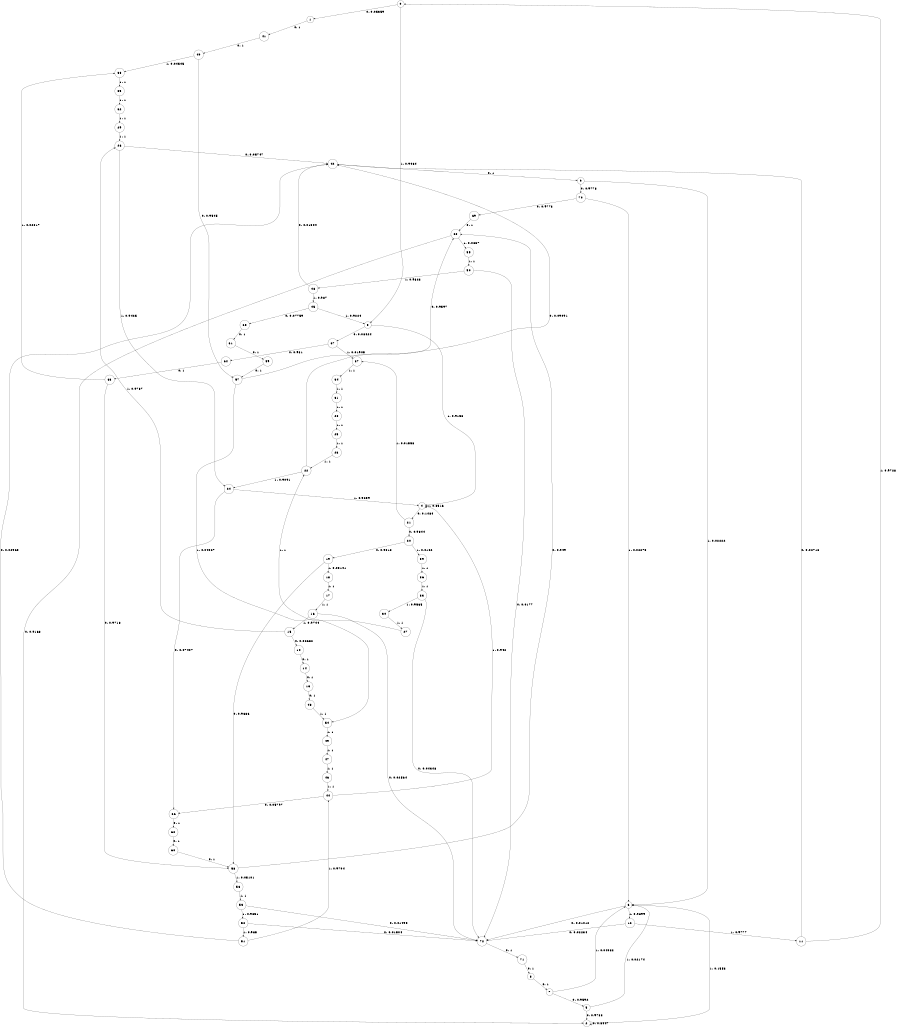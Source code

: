 digraph "ch4_face_grouped_df_L14" {
size = "6,8.5";
ratio = "fill";
node [shape = circle];
node [fontsize = 24];
edge [fontsize = 24];
0 -> 1 [label = "0: 0.05359  "];
0 -> 3 [label = "1: 0.9464   "];
1 -> 41 [label = "0: 1        "];
2 -> 2 [label = "0: 0.8447   "];
2 -> 6 [label = "1: 0.1553   "];
3 -> 67 [label = "0: 0.08424  "];
3 -> 4 [label = "1: 0.9158   "];
4 -> 21 [label = "0: 0.1484   "];
4 -> 4 [label = "1: 0.8516   "];
5 -> 2 [label = "0: 0.9783   "];
5 -> 6 [label = "1: 0.02174  "];
6 -> 72 [label = "0: 0.01012  "];
6 -> 12 [label = "1: 0.9899   "];
7 -> 5 [label = "0: 0.9592   "];
7 -> 6 [label = "1: 0.04082  "];
8 -> 7 [label = "0: 1        "];
9 -> 70 [label = "0: 0.9778   "];
9 -> 6 [label = "1: 0.02222  "];
10 -> 14 [label = "0: 1        "];
11 -> 42 [label = "0: 0.02718  "];
11 -> 0 [label = "1: 0.9728   "];
12 -> 72 [label = "0: 0.02234  "];
12 -> 11 [label = "1: 0.9777   "];
13 -> 43 [label = "0: 1        "];
14 -> 13 [label = "0: 1        "];
15 -> 10 [label = "0: 0.02632  "];
15 -> 26 [label = "1: 0.9737   "];
16 -> 72 [label = "0: 0.02564  "];
16 -> 15 [label = "1: 0.9744   "];
17 -> 16 [label = "1: 1        "];
18 -> 17 [label = "1: 1        "];
19 -> 58 [label = "0: 0.9686   "];
19 -> 18 [label = "1: 0.03141  "];
20 -> 19 [label = "0: 0.9818   "];
20 -> 39 [label = "1: 0.0182   "];
21 -> 20 [label = "0: 0.9844   "];
21 -> 37 [label = "1: 0.01558  "];
22 -> 42 [label = "0: 0.09091  "];
22 -> 24 [label = "1: 0.9091   "];
23 -> 22 [label = "1: 1        "];
24 -> 66 [label = "0: 0.07407  "];
24 -> 4 [label = "1: 0.9259   "];
25 -> 23 [label = "1: 1        "];
26 -> 42 [label = "0: 0.05747  "];
26 -> 24 [label = "1: 0.9425   "];
27 -> 22 [label = "1: 1        "];
28 -> 25 [label = "1: 1        "];
29 -> 26 [label = "1: 1        "];
30 -> 27 [label = "1: 1        "];
31 -> 28 [label = "1: 1        "];
32 -> 29 [label = "1: 1        "];
33 -> 72 [label = "0: 0.04348  "];
33 -> 30 [label = "1: 0.9565   "];
34 -> 31 [label = "1: 1        "];
35 -> 32 [label = "1: 1        "];
36 -> 33 [label = "1: 1        "];
37 -> 34 [label = "1: 1        "];
38 -> 35 [label = "1: 1        "];
39 -> 36 [label = "1: 1        "];
40 -> 57 [label = "0: 0.9545   "];
40 -> 38 [label = "1: 0.04545  "];
41 -> 40 [label = "0: 1        "];
42 -> 9 [label = "0: 1        "];
43 -> 54 [label = "1: 1        "];
44 -> 66 [label = "0: 0.05797  "];
44 -> 4 [label = "1: 0.942    "];
45 -> 65 [label = "0: 0.07759  "];
45 -> 3 [label = "1: 0.9224   "];
46 -> 44 [label = "1: 1        "];
47 -> 46 [label = "1: 1        "];
48 -> 42 [label = "0: 0.01304  "];
48 -> 45 [label = "1: 0.987    "];
49 -> 47 [label = "1: 1        "];
50 -> 72 [label = "0: 0.0177   "];
50 -> 48 [label = "1: 0.9823   "];
51 -> 42 [label = "0: 0.02963  "];
51 -> 44 [label = "1: 0.9704   "];
52 -> 72 [label = "0: 0.01504  "];
52 -> 51 [label = "1: 0.985    "];
53 -> 72 [label = "0: 0.01493  "];
53 -> 52 [label = "1: 0.9851   "];
54 -> 49 [label = "1: 1        "];
55 -> 50 [label = "1: 1        "];
56 -> 53 [label = "1: 1        "];
57 -> 68 [label = "0: 0.9597   "];
57 -> 54 [label = "1: 0.04027  "];
58 -> 68 [label = "0: 0.949    "];
58 -> 56 [label = "1: 0.05101  "];
59 -> 57 [label = "0: 1        "];
60 -> 58 [label = "0: 1        "];
61 -> 59 [label = "0: 1        "];
62 -> 60 [label = "0: 1        "];
63 -> 58 [label = "0: 0.9718   "];
63 -> 38 [label = "1: 0.02817  "];
64 -> 63 [label = "0: 1        "];
65 -> 61 [label = "0: 1        "];
66 -> 62 [label = "0: 1        "];
67 -> 64 [label = "0: 0.981    "];
67 -> 37 [label = "1: 0.01905  "];
68 -> 2 [label = "0: 0.9163   "];
68 -> 55 [label = "1: 0.0837   "];
69 -> 68 [label = "0: 1        "];
70 -> 69 [label = "0: 0.9773   "];
70 -> 6 [label = "1: 0.02273  "];
71 -> 8 [label = "0: 1        "];
72 -> 71 [label = "0: 1        "];
}